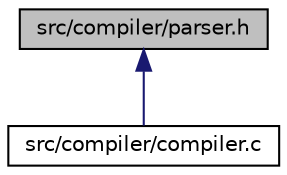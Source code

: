 digraph "src/compiler/parser.h"
{
 // INTERACTIVE_SVG=YES
  edge [fontname="Helvetica",fontsize="10",labelfontname="Helvetica",labelfontsize="10"];
  node [fontname="Helvetica",fontsize="10",shape=record];
  Node5 [label="src/compiler/parser.h",height=0.2,width=0.4,color="black", fillcolor="grey75", style="filled", fontcolor="black"];
  Node5 -> Node6 [dir="back",color="midnightblue",fontsize="10",style="solid",fontname="Helvetica"];
  Node6 [label="src/compiler/compiler.c",height=0.2,width=0.4,color="black", fillcolor="white", style="filled",URL="$d6/d0e/compiler_8c.html",tooltip="Purpose: main entrance of the compiler. "];
}
